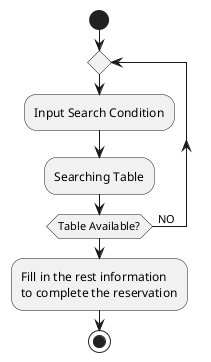 @startuml

start



repeat
  :Input Search Condition;
  :Searching Table;
repeat while (Table Available?) is (  NO)
:Fill in the rest information
to complete the reservation;
stop

@enduml